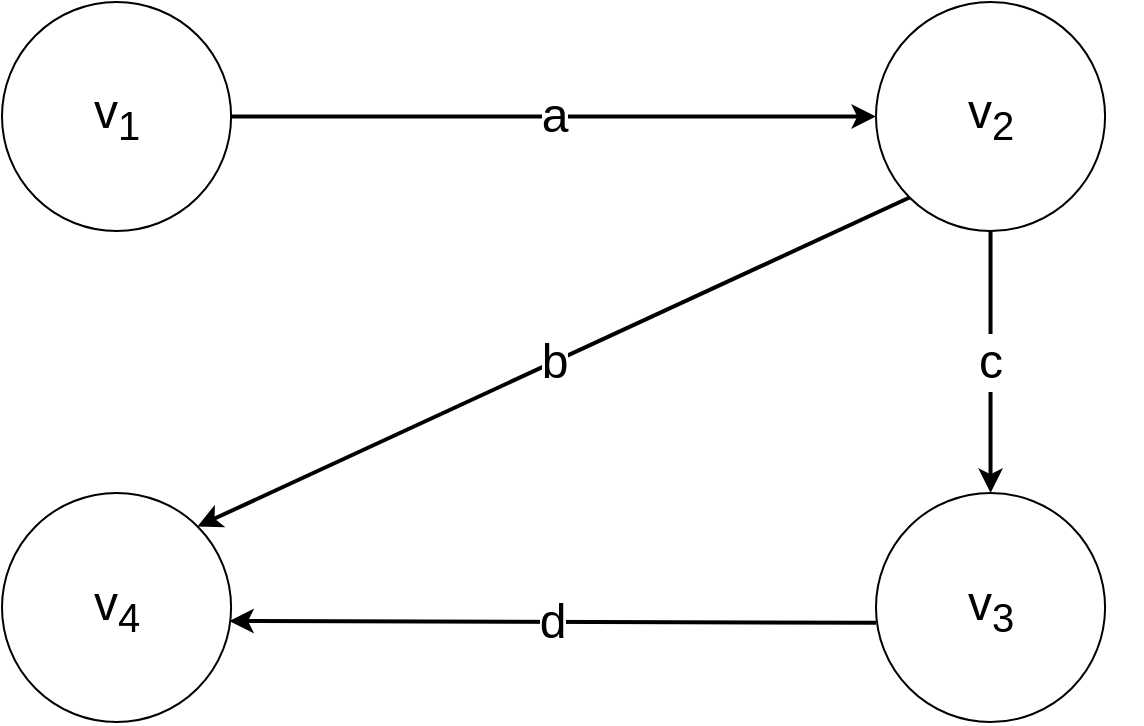 <mxfile version="24.7.17">
  <diagram name="Sivu-1" id="ETxLBeFSpSedNPtnGMP7">
    <mxGraphModel dx="1195" dy="683" grid="1" gridSize="10" guides="1" tooltips="1" connect="1" arrows="1" fold="1" page="1" pageScale="1" pageWidth="827" pageHeight="1169" math="0" shadow="0">
      <root>
        <mxCell id="0" />
        <mxCell id="1" parent="0" />
        <mxCell id="Rc_dPTwu43_yxfsiKPEV-25" value="" style="group" vertex="1" connectable="0" parent="1">
          <mxGeometry x="50" y="50" width="570" height="360" as="geometry" />
        </mxCell>
        <mxCell id="Rc_dPTwu43_yxfsiKPEV-12" value="&lt;span style=&quot;font-size: 24px;&quot;&gt;v&lt;sub&gt;1&lt;/sub&gt;&lt;/span&gt;" style="ellipse;whiteSpace=wrap;html=1;aspect=fixed;" vertex="1" parent="Rc_dPTwu43_yxfsiKPEV-25">
          <mxGeometry width="114.545" height="114.545" as="geometry" />
        </mxCell>
        <mxCell id="Rc_dPTwu43_yxfsiKPEV-13" value="&lt;font style=&quot;font-size: 24px;&quot;&gt;v&lt;sub&gt;2&lt;/sub&gt;&lt;/font&gt;" style="ellipse;whiteSpace=wrap;html=1;aspect=fixed;" vertex="1" parent="Rc_dPTwu43_yxfsiKPEV-25">
          <mxGeometry x="437.0" width="114.545" height="114.545" as="geometry" />
        </mxCell>
        <mxCell id="Rc_dPTwu43_yxfsiKPEV-14" value="&lt;font style=&quot;font-size: 24px;&quot;&gt;v&lt;sub&gt;3&lt;/sub&gt;&lt;/font&gt;" style="ellipse;whiteSpace=wrap;html=1;aspect=fixed;" vertex="1" parent="Rc_dPTwu43_yxfsiKPEV-25">
          <mxGeometry x="437.0" y="245.455" width="114.545" height="114.545" as="geometry" />
        </mxCell>
        <mxCell id="Rc_dPTwu43_yxfsiKPEV-15" value="&lt;font style=&quot;font-size: 24px;&quot;&gt;v&lt;sub&gt;4&lt;/sub&gt;&lt;/font&gt;" style="ellipse;whiteSpace=wrap;html=1;aspect=fixed;" vertex="1" parent="Rc_dPTwu43_yxfsiKPEV-25">
          <mxGeometry y="245.455" width="114.545" height="114.545" as="geometry" />
        </mxCell>
        <mxCell id="Rc_dPTwu43_yxfsiKPEV-17" value="&lt;font style=&quot;font-size: 24px;&quot;&gt;a&lt;/font&gt;" style="endArrow=classic;html=1;rounded=0;entryX=0;entryY=0.5;entryDx=0;entryDy=0;exitX=1;exitY=0.5;exitDx=0;exitDy=0;strokeWidth=2;startArrow=none;startFill=0;endFill=1;" edge="1" parent="Rc_dPTwu43_yxfsiKPEV-25" source="Rc_dPTwu43_yxfsiKPEV-12" target="Rc_dPTwu43_yxfsiKPEV-13">
          <mxGeometry width="50" height="50" relative="1" as="geometry">
            <mxPoint x="475.0" y="327.273" as="sourcePoint" />
            <mxPoint x="570" y="245.455" as="targetPoint" />
          </mxGeometry>
        </mxCell>
        <mxCell id="Rc_dPTwu43_yxfsiKPEV-18" value="&lt;font style=&quot;font-size: 24px;&quot;&gt;d&lt;/font&gt;" style="endArrow=none;html=1;rounded=0;entryX=0;entryY=0.5;entryDx=0;entryDy=0;strokeWidth=2;exitX=0.992;exitY=0.559;exitDx=0;exitDy=0;exitPerimeter=0;startArrow=classic;startFill=1;" edge="1" parent="Rc_dPTwu43_yxfsiKPEV-25" source="Rc_dPTwu43_yxfsiKPEV-15">
          <mxGeometry width="50" height="50" relative="1" as="geometry">
            <mxPoint x="120" y="310" as="sourcePoint" />
            <mxPoint x="437.0" y="310.353" as="targetPoint" />
          </mxGeometry>
        </mxCell>
        <mxCell id="Rc_dPTwu43_yxfsiKPEV-19" value="&lt;font style=&quot;font-size: 24px;&quot;&gt;c&lt;/font&gt;" style="endArrow=none;html=1;rounded=0;entryX=0.5;entryY=1;entryDx=0;entryDy=0;exitX=0.5;exitY=0;exitDx=0;exitDy=0;strokeWidth=2;endFill=0;startArrow=classic;startFill=1;" edge="1" parent="Rc_dPTwu43_yxfsiKPEV-25" source="Rc_dPTwu43_yxfsiKPEV-14" target="Rc_dPTwu43_yxfsiKPEV-13">
          <mxGeometry width="50" height="50" relative="1" as="geometry">
            <mxPoint x="152.0" y="326.716" as="sourcePoint" />
            <mxPoint x="456.0" y="326.716" as="targetPoint" />
          </mxGeometry>
        </mxCell>
        <mxCell id="Rc_dPTwu43_yxfsiKPEV-20" value="&lt;font style=&quot;font-size: 24px;&quot;&gt;b&lt;/font&gt;" style="endArrow=none;html=1;rounded=0;entryX=0;entryY=1;entryDx=0;entryDy=0;exitX=1;exitY=0;exitDx=0;exitDy=0;strokeWidth=2;startArrow=classic;startFill=1;" edge="1" parent="Rc_dPTwu43_yxfsiKPEV-25" source="Rc_dPTwu43_yxfsiKPEV-15" target="Rc_dPTwu43_yxfsiKPEV-13">
          <mxGeometry width="50" height="50" relative="1" as="geometry">
            <mxPoint x="532.0" y="261.818" as="sourcePoint" />
            <mxPoint x="532.0" y="130.909" as="targetPoint" />
          </mxGeometry>
        </mxCell>
      </root>
    </mxGraphModel>
  </diagram>
</mxfile>
